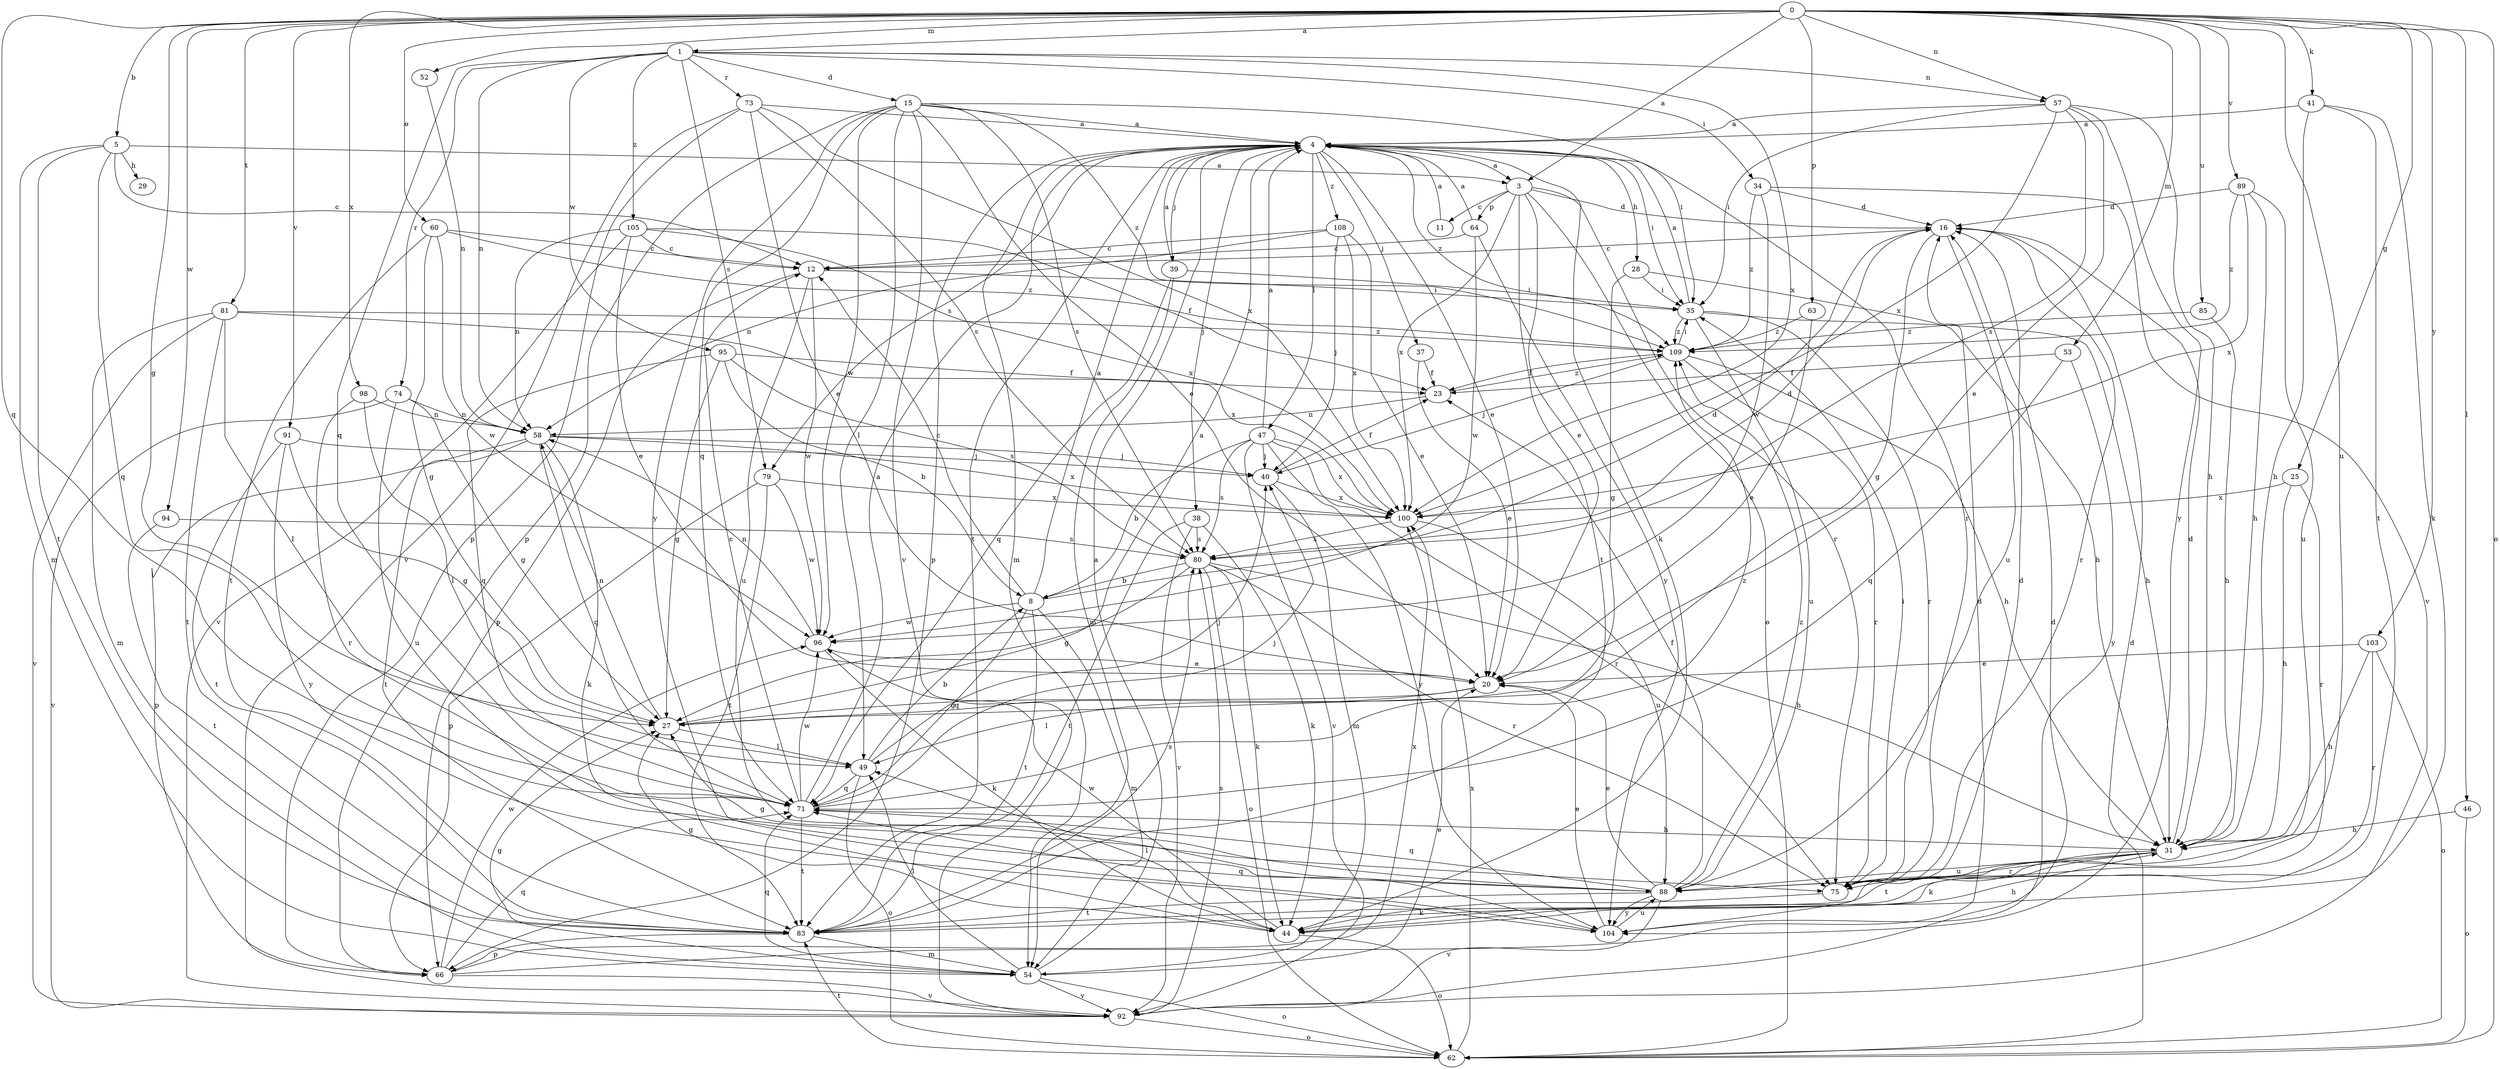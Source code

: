 strict digraph  {
0;
1;
3;
4;
5;
8;
11;
12;
15;
16;
20;
23;
25;
27;
28;
29;
31;
34;
35;
37;
38;
39;
40;
41;
44;
46;
47;
49;
52;
53;
54;
57;
58;
60;
62;
63;
64;
66;
71;
73;
74;
75;
79;
80;
81;
83;
85;
88;
89;
91;
92;
94;
95;
96;
98;
100;
103;
104;
105;
108;
109;
0 -> 1  [label=a];
0 -> 3  [label=a];
0 -> 5  [label=b];
0 -> 25  [label=g];
0 -> 27  [label=g];
0 -> 41  [label=k];
0 -> 46  [label=l];
0 -> 52  [label=m];
0 -> 53  [label=m];
0 -> 57  [label=n];
0 -> 60  [label=o];
0 -> 62  [label=o];
0 -> 63  [label=p];
0 -> 71  [label=q];
0 -> 81  [label=t];
0 -> 85  [label=u];
0 -> 88  [label=u];
0 -> 89  [label=v];
0 -> 91  [label=v];
0 -> 94  [label=w];
0 -> 98  [label=x];
0 -> 103  [label=y];
1 -> 15  [label=d];
1 -> 34  [label=i];
1 -> 57  [label=n];
1 -> 58  [label=n];
1 -> 71  [label=q];
1 -> 73  [label=r];
1 -> 74  [label=r];
1 -> 79  [label=s];
1 -> 95  [label=w];
1 -> 100  [label=x];
1 -> 105  [label=z];
3 -> 11  [label=c];
3 -> 16  [label=d];
3 -> 20  [label=e];
3 -> 62  [label=o];
3 -> 64  [label=p];
3 -> 75  [label=r];
3 -> 83  [label=t];
3 -> 100  [label=x];
4 -> 3  [label=a];
4 -> 20  [label=e];
4 -> 28  [label=h];
4 -> 35  [label=i];
4 -> 37  [label=j];
4 -> 38  [label=j];
4 -> 39  [label=j];
4 -> 44  [label=k];
4 -> 47  [label=l];
4 -> 54  [label=m];
4 -> 66  [label=p];
4 -> 75  [label=r];
4 -> 79  [label=s];
4 -> 83  [label=t];
4 -> 108  [label=z];
4 -> 109  [label=z];
5 -> 3  [label=a];
5 -> 12  [label=c];
5 -> 29  [label=h];
5 -> 54  [label=m];
5 -> 71  [label=q];
5 -> 83  [label=t];
8 -> 4  [label=a];
8 -> 12  [label=c];
8 -> 16  [label=d];
8 -> 54  [label=m];
8 -> 71  [label=q];
8 -> 83  [label=t];
8 -> 96  [label=w];
11 -> 4  [label=a];
12 -> 35  [label=i];
12 -> 66  [label=p];
12 -> 88  [label=u];
12 -> 96  [label=w];
15 -> 4  [label=a];
15 -> 20  [label=e];
15 -> 35  [label=i];
15 -> 49  [label=l];
15 -> 66  [label=p];
15 -> 71  [label=q];
15 -> 80  [label=s];
15 -> 92  [label=v];
15 -> 96  [label=w];
15 -> 104  [label=y];
15 -> 109  [label=z];
16 -> 12  [label=c];
16 -> 27  [label=g];
16 -> 75  [label=r];
16 -> 88  [label=u];
20 -> 27  [label=g];
20 -> 49  [label=l];
23 -> 58  [label=n];
23 -> 109  [label=z];
25 -> 31  [label=h];
25 -> 75  [label=r];
25 -> 100  [label=x];
27 -> 4  [label=a];
27 -> 49  [label=l];
27 -> 58  [label=n];
28 -> 27  [label=g];
28 -> 31  [label=h];
28 -> 35  [label=i];
31 -> 16  [label=d];
31 -> 44  [label=k];
31 -> 75  [label=r];
31 -> 83  [label=t];
31 -> 88  [label=u];
34 -> 16  [label=d];
34 -> 92  [label=v];
34 -> 96  [label=w];
34 -> 109  [label=z];
35 -> 4  [label=a];
35 -> 31  [label=h];
35 -> 75  [label=r];
35 -> 88  [label=u];
35 -> 109  [label=z];
37 -> 20  [label=e];
37 -> 23  [label=f];
38 -> 44  [label=k];
38 -> 80  [label=s];
38 -> 83  [label=t];
38 -> 92  [label=v];
39 -> 4  [label=a];
39 -> 35  [label=i];
39 -> 54  [label=m];
39 -> 71  [label=q];
40 -> 23  [label=f];
40 -> 54  [label=m];
40 -> 100  [label=x];
41 -> 4  [label=a];
41 -> 31  [label=h];
41 -> 44  [label=k];
41 -> 83  [label=t];
44 -> 27  [label=g];
44 -> 31  [label=h];
44 -> 49  [label=l];
44 -> 62  [label=o];
44 -> 96  [label=w];
46 -> 31  [label=h];
46 -> 62  [label=o];
47 -> 4  [label=a];
47 -> 8  [label=b];
47 -> 40  [label=j];
47 -> 75  [label=r];
47 -> 80  [label=s];
47 -> 92  [label=v];
47 -> 100  [label=x];
47 -> 104  [label=y];
49 -> 8  [label=b];
49 -> 40  [label=j];
49 -> 62  [label=o];
49 -> 71  [label=q];
52 -> 58  [label=n];
53 -> 23  [label=f];
53 -> 71  [label=q];
53 -> 104  [label=y];
54 -> 4  [label=a];
54 -> 20  [label=e];
54 -> 27  [label=g];
54 -> 49  [label=l];
54 -> 62  [label=o];
54 -> 71  [label=q];
54 -> 92  [label=v];
57 -> 4  [label=a];
57 -> 20  [label=e];
57 -> 31  [label=h];
57 -> 35  [label=i];
57 -> 80  [label=s];
57 -> 100  [label=x];
57 -> 104  [label=y];
58 -> 40  [label=j];
58 -> 44  [label=k];
58 -> 66  [label=p];
58 -> 71  [label=q];
58 -> 83  [label=t];
58 -> 100  [label=x];
60 -> 12  [label=c];
60 -> 27  [label=g];
60 -> 83  [label=t];
60 -> 96  [label=w];
60 -> 109  [label=z];
62 -> 16  [label=d];
62 -> 83  [label=t];
62 -> 100  [label=x];
63 -> 20  [label=e];
63 -> 109  [label=z];
64 -> 4  [label=a];
64 -> 12  [label=c];
64 -> 96  [label=w];
64 -> 104  [label=y];
66 -> 16  [label=d];
66 -> 71  [label=q];
66 -> 92  [label=v];
66 -> 96  [label=w];
66 -> 100  [label=x];
71 -> 4  [label=a];
71 -> 12  [label=c];
71 -> 31  [label=h];
71 -> 40  [label=j];
71 -> 83  [label=t];
71 -> 96  [label=w];
71 -> 109  [label=z];
73 -> 4  [label=a];
73 -> 20  [label=e];
73 -> 66  [label=p];
73 -> 80  [label=s];
73 -> 92  [label=v];
73 -> 100  [label=x];
74 -> 27  [label=g];
74 -> 58  [label=n];
74 -> 88  [label=u];
74 -> 92  [label=v];
75 -> 35  [label=i];
75 -> 44  [label=k];
79 -> 66  [label=p];
79 -> 83  [label=t];
79 -> 96  [label=w];
79 -> 100  [label=x];
80 -> 8  [label=b];
80 -> 16  [label=d];
80 -> 27  [label=g];
80 -> 31  [label=h];
80 -> 44  [label=k];
80 -> 62  [label=o];
80 -> 75  [label=r];
81 -> 49  [label=l];
81 -> 54  [label=m];
81 -> 83  [label=t];
81 -> 92  [label=v];
81 -> 100  [label=x];
81 -> 109  [label=z];
83 -> 54  [label=m];
83 -> 66  [label=p];
83 -> 80  [label=s];
85 -> 31  [label=h];
85 -> 109  [label=z];
88 -> 20  [label=e];
88 -> 23  [label=f];
88 -> 27  [label=g];
88 -> 71  [label=q];
88 -> 83  [label=t];
88 -> 92  [label=v];
88 -> 104  [label=y];
88 -> 109  [label=z];
89 -> 16  [label=d];
89 -> 31  [label=h];
89 -> 88  [label=u];
89 -> 100  [label=x];
89 -> 109  [label=z];
91 -> 27  [label=g];
91 -> 40  [label=j];
91 -> 83  [label=t];
91 -> 104  [label=y];
92 -> 16  [label=d];
92 -> 62  [label=o];
92 -> 80  [label=s];
94 -> 80  [label=s];
94 -> 83  [label=t];
95 -> 8  [label=b];
95 -> 23  [label=f];
95 -> 27  [label=g];
95 -> 71  [label=q];
95 -> 80  [label=s];
96 -> 20  [label=e];
96 -> 44  [label=k];
96 -> 58  [label=n];
98 -> 49  [label=l];
98 -> 58  [label=n];
98 -> 75  [label=r];
100 -> 80  [label=s];
100 -> 88  [label=u];
103 -> 20  [label=e];
103 -> 31  [label=h];
103 -> 62  [label=o];
103 -> 75  [label=r];
104 -> 16  [label=d];
104 -> 20  [label=e];
104 -> 71  [label=q];
104 -> 88  [label=u];
105 -> 12  [label=c];
105 -> 20  [label=e];
105 -> 23  [label=f];
105 -> 58  [label=n];
105 -> 92  [label=v];
105 -> 100  [label=x];
108 -> 12  [label=c];
108 -> 20  [label=e];
108 -> 40  [label=j];
108 -> 58  [label=n];
108 -> 100  [label=x];
109 -> 23  [label=f];
109 -> 31  [label=h];
109 -> 35  [label=i];
109 -> 40  [label=j];
109 -> 75  [label=r];
}
